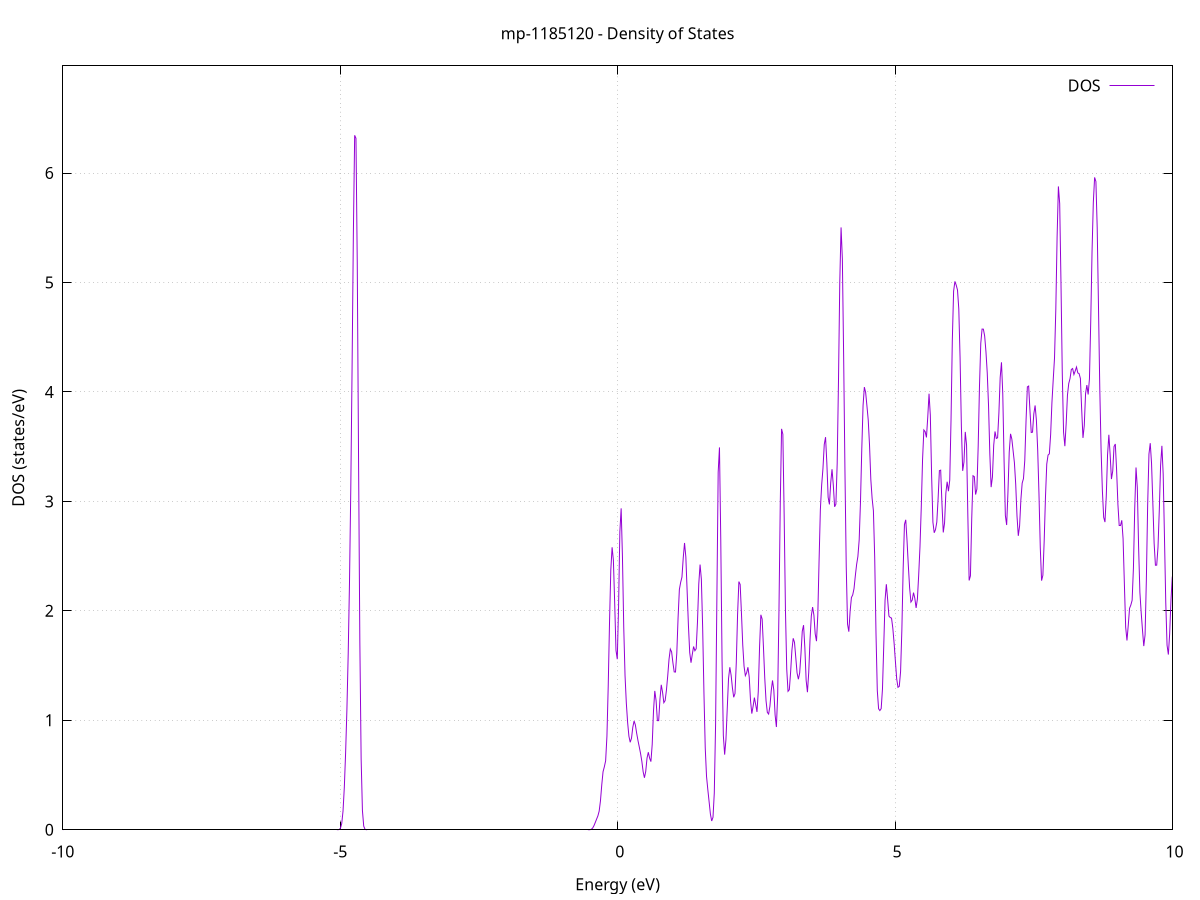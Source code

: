 set title 'mp-1185120 - Density of States'
set xlabel 'Energy (eV)'
set ylabel 'DOS (states/eV)'
set grid
set xrange [-10:10]
set yrange [0:6.979]
set xzeroaxis lt -1
set terminal png size 800,600
set output 'mp-1185120_dos_gnuplot.png'
plot '-' using 1:2 with lines title 'DOS'
-32.926900 0.000000
-32.903600 0.000000
-32.880300 0.000000
-32.857000 0.000000
-32.833700 0.000000
-32.810400 0.000000
-32.787100 0.000000
-32.763700 0.000000
-32.740400 0.000000
-32.717100 0.000000
-32.693800 0.000000
-32.670500 0.000000
-32.647200 0.000000
-32.623900 0.000000
-32.600500 0.000000
-32.577200 0.000000
-32.553900 0.000000
-32.530600 0.000000
-32.507300 0.000000
-32.484000 0.000000
-32.460700 0.000000
-32.437300 0.000000
-32.414000 0.000000
-32.390700 0.000000
-32.367400 0.000000
-32.344100 0.000000
-32.320800 0.000000
-32.297500 0.000000
-32.274100 0.000000
-32.250800 0.000000
-32.227500 0.000000
-32.204200 0.000000
-32.180900 0.000000
-32.157600 0.000000
-32.134300 0.000000
-32.110900 0.000000
-32.087600 0.000000
-32.064300 0.000000
-32.041000 0.000000
-32.017700 0.000000
-31.994400 0.000000
-31.971000 0.000000
-31.947700 0.000000
-31.924400 0.000000
-31.901100 0.000000
-31.877800 0.000000
-31.854500 0.000000
-31.831200 0.000000
-31.807800 0.000000
-31.784500 0.000000
-31.761200 0.000000
-31.737900 0.000000
-31.714600 0.000000
-31.691300 0.000000
-31.668000 0.000000
-31.644600 0.000000
-31.621300 0.000000
-31.598000 0.000000
-31.574700 0.000000
-31.551400 0.000000
-31.528100 0.000000
-31.504800 0.000000
-31.481400 0.000000
-31.458100 0.000000
-31.434800 0.000000
-31.411500 0.000000
-31.388200 0.000000
-31.364900 0.000000
-31.341600 0.000000
-31.318200 0.000000
-31.294900 0.000000
-31.271600 0.000000
-31.248300 0.000000
-31.225000 0.000000
-31.201700 0.000000
-31.178400 0.000000
-31.155000 0.000000
-31.131700 0.000000
-31.108400 0.000000
-31.085100 0.000000
-31.061800 0.000000
-31.038500 0.000000
-31.015100 0.000000
-30.991800 0.000000
-30.968500 0.000100
-30.945200 0.001100
-30.921900 0.014200
-30.898600 0.123000
-30.875300 0.697300
-30.851900 2.595300
-30.828600 6.346300
-30.805300 10.214800
-30.782000 10.949300
-30.758700 8.559400
-30.735400 7.696300
-30.712100 12.216200
-30.688700 19.487600
-30.665400 21.940400
-30.642100 16.423700
-30.618800 8.113500
-30.595500 2.641900
-30.572200 0.566500
-30.548900 0.079900
-30.525500 0.007400
-30.502200 0.000500
-30.478900 0.000000
-30.455600 0.000000
-30.432300 0.000000
-30.409000 0.000000
-30.385700 0.000000
-30.362300 0.000000
-30.339000 0.000000
-30.315700 0.000000
-30.292400 0.000000
-30.269100 0.000000
-30.245800 0.000000
-30.222500 0.000000
-30.199100 0.000000
-30.175800 0.000000
-30.152500 0.000000
-30.129200 0.000000
-30.105900 0.000000
-30.082600 0.000000
-30.059200 0.000000
-30.035900 0.000000
-30.012600 0.000000
-29.989300 0.000000
-29.966000 0.000000
-29.942700 0.000000
-29.919400 0.000000
-29.896000 0.000000
-29.872700 0.000000
-29.849400 0.000000
-29.826100 0.000000
-29.802800 0.000000
-29.779500 0.000000
-29.756200 0.000000
-29.732800 0.000000
-29.709500 0.000000
-29.686200 0.000000
-29.662900 0.000000
-29.639600 0.000000
-29.616300 0.000000
-29.593000 0.000000
-29.569600 0.000000
-29.546300 0.000000
-29.523000 0.000000
-29.499700 0.000000
-29.476400 0.000000
-29.453100 0.000000
-29.429800 0.000000
-29.406400 0.000000
-29.383100 0.000000
-29.359800 0.000000
-29.336500 0.000000
-29.313200 0.000000
-29.289900 0.000000
-29.266600 0.000000
-29.243200 0.000000
-29.219900 0.000000
-29.196600 0.000000
-29.173300 0.000000
-29.150000 0.000000
-29.126700 0.000000
-29.103300 0.000000
-29.080000 0.000000
-29.056700 0.000000
-29.033400 0.000000
-29.010100 0.000000
-28.986800 0.000000
-28.963500 0.000000
-28.940100 0.000000
-28.916800 0.000000
-28.893500 0.000000
-28.870200 0.000000
-28.846900 0.000000
-28.823600 0.000000
-28.800300 0.000000
-28.776900 0.000000
-28.753600 0.000000
-28.730300 0.000000
-28.707000 0.000000
-28.683700 0.000000
-28.660400 0.000000
-28.637100 0.000000
-28.613700 0.000000
-28.590400 0.000000
-28.567100 0.000000
-28.543800 0.000000
-28.520500 0.000000
-28.497200 0.000000
-28.473900 0.000000
-28.450500 0.000000
-28.427200 0.000000
-28.403900 0.000000
-28.380600 0.000000
-28.357300 0.000000
-28.334000 0.000000
-28.310700 0.000000
-28.287300 0.000000
-28.264000 0.000000
-28.240700 0.000000
-28.217400 0.000000
-28.194100 0.000000
-28.170800 0.000000
-28.147400 0.000000
-28.124100 0.000000
-28.100800 0.000000
-28.077500 0.000000
-28.054200 0.000000
-28.030900 0.000000
-28.007600 0.000000
-27.984200 0.000000
-27.960900 0.000000
-27.937600 0.000000
-27.914300 0.000000
-27.891000 0.000000
-27.867700 0.000000
-27.844400 0.000000
-27.821000 0.000000
-27.797700 0.000000
-27.774400 0.000000
-27.751100 0.000000
-27.727800 0.000000
-27.704500 0.000000
-27.681200 0.000000
-27.657800 0.000000
-27.634500 0.000000
-27.611200 0.000000
-27.587900 0.000000
-27.564600 0.000000
-27.541300 0.000000
-27.518000 0.000000
-27.494600 0.000000
-27.471300 0.000000
-27.448000 0.000000
-27.424700 0.000000
-27.401400 0.000000
-27.378100 0.000000
-27.354800 0.000000
-27.331400 0.000000
-27.308100 0.000000
-27.284800 0.000000
-27.261500 0.000000
-27.238200 0.000000
-27.214900 0.000000
-27.191500 0.000000
-27.168200 0.000000
-27.144900 0.000000
-27.121600 0.000000
-27.098300 0.000000
-27.075000 0.000000
-27.051700 0.000000
-27.028300 0.000000
-27.005000 0.000000
-26.981700 0.000000
-26.958400 0.000000
-26.935100 0.000000
-26.911800 0.000000
-26.888500 0.000000
-26.865100 0.000000
-26.841800 0.000000
-26.818500 0.000000
-26.795200 0.000000
-26.771900 0.000000
-26.748600 0.000000
-26.725300 0.000000
-26.701900 0.000000
-26.678600 0.000000
-26.655300 0.000000
-26.632000 0.000000
-26.608700 0.000000
-26.585400 0.000000
-26.562100 0.000000
-26.538700 0.000000
-26.515400 0.000000
-26.492100 0.000000
-26.468800 0.000000
-26.445500 0.000000
-26.422200 0.000000
-26.398900 0.000000
-26.375500 0.000000
-26.352200 0.000000
-26.328900 0.000000
-26.305600 0.000000
-26.282300 0.000000
-26.259000 0.000000
-26.235600 0.000000
-26.212300 0.000000
-26.189000 0.000000
-26.165700 0.000000
-26.142400 0.000000
-26.119100 0.000000
-26.095800 0.000000
-26.072400 0.000000
-26.049100 0.000000
-26.025800 0.000000
-26.002500 0.000000
-25.979200 0.000000
-25.955900 0.000000
-25.932600 0.000000
-25.909200 0.000000
-25.885900 0.000000
-25.862600 0.000000
-25.839300 0.000000
-25.816000 0.000000
-25.792700 0.000000
-25.769400 0.000000
-25.746000 0.000000
-25.722700 0.000000
-25.699400 0.000000
-25.676100 0.000000
-25.652800 0.000000
-25.629500 0.000000
-25.606200 0.000000
-25.582800 0.000000
-25.559500 0.000000
-25.536200 0.000000
-25.512900 0.000000
-25.489600 0.000000
-25.466300 0.000000
-25.443000 0.000000
-25.419600 0.000000
-25.396300 0.000000
-25.373000 0.000000
-25.349700 0.000000
-25.326400 0.000000
-25.303100 0.000000
-25.279700 0.000000
-25.256400 0.000000
-25.233100 0.000000
-25.209800 0.000000
-25.186500 0.000000
-25.163200 0.000000
-25.139900 0.000000
-25.116500 0.000000
-25.093200 0.000000
-25.069900 0.000000
-25.046600 0.000000
-25.023300 0.000000
-25.000000 0.000000
-24.976700 0.000000
-24.953300 0.000000
-24.930000 0.000000
-24.906700 0.000000
-24.883400 0.000000
-24.860100 0.000000
-24.836800 0.000000
-24.813500 0.000000
-24.790100 0.000000
-24.766800 0.000000
-24.743500 0.000000
-24.720200 0.000000
-24.696900 0.000000
-24.673600 0.000000
-24.650300 0.000000
-24.626900 0.000000
-24.603600 0.000000
-24.580300 0.000000
-24.557000 0.000000
-24.533700 0.000000
-24.510400 0.000000
-24.487100 0.000000
-24.463700 0.000000
-24.440400 0.000000
-24.417100 0.000000
-24.393800 0.000000
-24.370500 0.000000
-24.347200 0.000000
-24.323800 0.000000
-24.300500 0.000000
-24.277200 0.000000
-24.253900 0.000000
-24.230600 0.000000
-24.207300 0.000000
-24.184000 0.000000
-24.160600 0.000000
-24.137300 0.000000
-24.114000 0.000000
-24.090700 0.000000
-24.067400 0.000000
-24.044100 0.000000
-24.020800 0.000000
-23.997400 0.000000
-23.974100 0.000000
-23.950800 0.000000
-23.927500 0.000000
-23.904200 0.000000
-23.880900 0.000000
-23.857600 0.000000
-23.834200 0.000000
-23.810900 0.000000
-23.787600 0.000000
-23.764300 0.000000
-23.741000 0.000000
-23.717700 0.000000
-23.694400 0.000000
-23.671000 0.000000
-23.647700 0.000000
-23.624400 0.000000
-23.601100 0.000000
-23.577800 0.000000
-23.554500 0.000000
-23.531200 0.000000
-23.507800 0.000000
-23.484500 0.000000
-23.461200 0.000000
-23.437900 0.000000
-23.414600 0.000000
-23.391300 0.000000
-23.367900 0.000000
-23.344600 0.000000
-23.321300 0.000000
-23.298000 0.000000
-23.274700 0.000000
-23.251400 0.000000
-23.228100 0.000000
-23.204700 0.000000
-23.181400 0.000000
-23.158100 0.000000
-23.134800 0.000000
-23.111500 0.000000
-23.088200 0.000000
-23.064900 0.000000
-23.041500 0.000000
-23.018200 0.000000
-22.994900 0.000000
-22.971600 0.000000
-22.948300 0.000000
-22.925000 0.000000
-22.901700 0.000000
-22.878300 0.000000
-22.855000 0.000000
-22.831700 0.000000
-22.808400 0.000000
-22.785100 0.000000
-22.761800 0.000000
-22.738500 0.000000
-22.715100 0.000000
-22.691800 0.000000
-22.668500 0.000000
-22.645200 0.000000
-22.621900 0.000000
-22.598600 0.000000
-22.575300 0.000000
-22.551900 0.000000
-22.528600 0.000000
-22.505300 0.000000
-22.482000 0.000000
-22.458700 0.000000
-22.435400 0.000000
-22.412000 0.000000
-22.388700 0.000000
-22.365400 0.000000
-22.342100 0.000000
-22.318800 0.000000
-22.295500 0.000000
-22.272200 0.000000
-22.248800 0.000000
-22.225500 0.000000
-22.202200 0.000000
-22.178900 0.000000
-22.155600 0.000000
-22.132300 0.000000
-22.109000 0.000000
-22.085600 0.000000
-22.062300 0.000000
-22.039000 0.000000
-22.015700 0.000000
-21.992400 0.000000
-21.969100 0.000000
-21.945800 0.000000
-21.922400 0.000000
-21.899100 0.000000
-21.875800 0.000000
-21.852500 0.000000
-21.829200 0.000000
-21.805900 0.000000
-21.782600 0.000000
-21.759200 0.000000
-21.735900 0.000000
-21.712600 0.000000
-21.689300 0.000000
-21.666000 0.000000
-21.642700 0.000000
-21.619400 0.000000
-21.596000 0.000000
-21.572700 0.000000
-21.549400 0.000000
-21.526100 0.000000
-21.502800 0.000000
-21.479500 0.000000
-21.456100 0.000000
-21.432800 0.000000
-21.409500 0.000000
-21.386200 0.000000
-21.362900 0.000000
-21.339600 0.000000
-21.316300 0.000000
-21.292900 0.000000
-21.269600 0.000000
-21.246300 0.000000
-21.223000 0.000000
-21.199700 0.000000
-21.176400 0.000000
-21.153100 0.000000
-21.129700 0.000000
-21.106400 0.000000
-21.083100 0.000000
-21.059800 0.000000
-21.036500 0.000000
-21.013200 0.000000
-20.989900 0.000000
-20.966500 0.000000
-20.943200 0.000000
-20.919900 0.000000
-20.896600 0.000000
-20.873300 0.000000
-20.850000 0.000000
-20.826700 0.000000
-20.803300 0.000000
-20.780000 0.000000
-20.756700 0.000000
-20.733400 0.000000
-20.710100 0.000000
-20.686800 0.000000
-20.663500 0.000000
-20.640100 0.000000
-20.616800 0.000000
-20.593500 0.000000
-20.570200 0.000000
-20.546900 0.000000
-20.523600 0.000000
-20.500200 0.000000
-20.476900 0.000000
-20.453600 0.000000
-20.430300 0.000000
-20.407000 0.000000
-20.383700 0.000000
-20.360400 0.000000
-20.337000 0.000000
-20.313700 0.000000
-20.290400 0.000000
-20.267100 0.000000
-20.243800 0.000000
-20.220500 0.000000
-20.197200 0.000000
-20.173800 0.000000
-20.150500 0.000000
-20.127200 0.000000
-20.103900 0.000000
-20.080600 0.000000
-20.057300 0.000000
-20.034000 0.000000
-20.010600 0.000000
-19.987300 0.000000
-19.964000 0.000000
-19.940700 0.000000
-19.917400 0.000000
-19.894100 0.000000
-19.870800 0.000000
-19.847400 0.000000
-19.824100 0.000000
-19.800800 0.000000
-19.777500 0.000000
-19.754200 0.000000
-19.730900 0.000000
-19.707600 0.000000
-19.684200 0.000000
-19.660900 0.000000
-19.637600 0.000000
-19.614300 0.000000
-19.591000 0.000000
-19.567700 0.000000
-19.544300 0.000000
-19.521000 0.000000
-19.497700 0.000000
-19.474400 0.000000
-19.451100 0.000000
-19.427800 0.000000
-19.404500 0.000000
-19.381100 0.000000
-19.357800 0.000000
-19.334500 0.000000
-19.311200 0.000000
-19.287900 0.000000
-19.264600 0.000000
-19.241300 0.000000
-19.217900 0.000000
-19.194600 0.000000
-19.171300 0.000000
-19.148000 0.000000
-19.124700 0.000000
-19.101400 0.000000
-19.078100 0.000000
-19.054700 0.000000
-19.031400 0.000000
-19.008100 0.000000
-18.984800 0.000000
-18.961500 0.000000
-18.938200 0.000000
-18.914900 0.000000
-18.891500 0.000000
-18.868200 0.000000
-18.844900 0.000000
-18.821600 0.000000
-18.798300 0.000000
-18.775000 0.000000
-18.751700 0.000000
-18.728300 0.000000
-18.705000 0.000000
-18.681700 0.000000
-18.658400 0.000000
-18.635100 0.000000
-18.611800 0.000000
-18.588400 0.000000
-18.565100 0.000000
-18.541800 0.000000
-18.518500 0.000000
-18.495200 0.000000
-18.471900 0.000000
-18.448600 0.000000
-18.425200 0.000000
-18.401900 0.000000
-18.378600 0.000000
-18.355300 0.000000
-18.332000 0.000000
-18.308700 0.000000
-18.285400 0.000000
-18.262000 0.000000
-18.238700 0.000000
-18.215400 0.000000
-18.192100 0.000000
-18.168800 0.000000
-18.145500 0.000000
-18.122200 0.000000
-18.098800 0.000000
-18.075500 0.000000
-18.052200 0.000000
-18.028900 0.000000
-18.005600 0.000000
-17.982300 0.000000
-17.959000 0.000000
-17.935600 0.000000
-17.912300 0.000000
-17.889000 0.000000
-17.865700 0.000000
-17.842400 0.000000
-17.819100 0.000000
-17.795800 0.000000
-17.772400 0.000000
-17.749100 0.000000
-17.725800 0.000000
-17.702500 0.000000
-17.679200 0.000000
-17.655900 0.000000
-17.632500 0.000000
-17.609200 0.000000
-17.585900 0.000000
-17.562600 0.000000
-17.539300 0.000000
-17.516000 0.000000
-17.492700 0.000000
-17.469300 0.000000
-17.446000 0.000000
-17.422700 0.000000
-17.399400 0.000000
-17.376100 0.000000
-17.352800 0.000000
-17.329500 0.000000
-17.306100 0.000000
-17.282800 0.000000
-17.259500 0.000000
-17.236200 0.000000
-17.212900 0.000000
-17.189600 0.000000
-17.166300 0.000000
-17.142900 0.000000
-17.119600 0.000000
-17.096300 0.000000
-17.073000 0.000000
-17.049700 0.000000
-17.026400 0.000000
-17.003100 0.000000
-16.979700 0.000000
-16.956400 0.000000
-16.933100 0.000000
-16.909800 0.000000
-16.886500 0.000000
-16.863200 0.000000
-16.839900 0.000000
-16.816500 0.000000
-16.793200 0.000000
-16.769900 0.000000
-16.746600 0.000000
-16.723300 0.000000
-16.700000 0.000000
-16.676600 0.000000
-16.653300 0.000000
-16.630000 0.000000
-16.606700 0.000000
-16.583400 0.000000
-16.560100 0.000000
-16.536800 0.000000
-16.513400 0.000000
-16.490100 0.000000
-16.466800 0.000000
-16.443500 0.000000
-16.420200 0.000000
-16.396900 0.000000
-16.373600 0.000000
-16.350200 0.000000
-16.326900 0.000000
-16.303600 0.000000
-16.280300 0.000000
-16.257000 0.000000
-16.233700 0.000000
-16.210400 0.000000
-16.187000 0.000000
-16.163700 0.000000
-16.140400 0.000000
-16.117100 0.000000
-16.093800 0.000000
-16.070500 0.000000
-16.047200 0.000000
-16.023800 0.000000
-16.000500 0.000000
-15.977200 0.000000
-15.953900 0.000000
-15.930600 0.000000
-15.907300 0.000000
-15.884000 0.000000
-15.860600 0.000000
-15.837300 0.000000
-15.814000 0.000000
-15.790700 0.000000
-15.767400 0.000000
-15.744100 0.000000
-15.720700 0.000000
-15.697400 0.000000
-15.674100 0.000000
-15.650800 0.000000
-15.627500 0.000000
-15.604200 0.000000
-15.580900 0.000000
-15.557500 0.000000
-15.534200 0.000000
-15.510900 0.000000
-15.487600 0.000000
-15.464300 0.000000
-15.441000 0.000000
-15.417700 0.000000
-15.394300 0.000000
-15.371000 0.000000
-15.347700 0.000000
-15.324400 0.000000
-15.301100 0.000000
-15.277800 0.000000
-15.254500 0.000000
-15.231100 0.000000
-15.207800 0.000000
-15.184500 0.000000
-15.161200 0.000000
-15.137900 0.000000
-15.114600 0.000000
-15.091300 0.000000
-15.067900 0.000000
-15.044600 0.000000
-15.021300 0.000000
-14.998000 0.000000
-14.974700 0.000000
-14.951400 0.000000
-14.928100 0.000000
-14.904700 0.000000
-14.881400 0.000000
-14.858100 0.000000
-14.834800 0.000000
-14.811500 0.000000
-14.788200 0.000000
-14.764800 0.000000
-14.741500 0.000000
-14.718200 0.000000
-14.694900 0.000000
-14.671600 0.000000
-14.648300 0.000000
-14.625000 0.000000
-14.601600 0.000000
-14.578300 0.000100
-14.555000 0.001700
-14.531700 0.020100
-14.508400 0.158100
-14.485100 0.825300
-14.461800 2.869200
-14.438400 6.689400
-14.415100 10.729800
-14.391800 12.986800
-14.368500 14.951000
-14.345200 19.605100
-14.321900 25.169300
-14.298600 27.642000
-14.275200 28.087400
-14.251900 30.329300
-14.228600 35.592800
-14.205300 42.585100
-14.182000 46.372200
-14.158700 40.324100
-14.135400 25.580400
-14.112000 11.304300
-14.088700 3.405200
-14.065400 0.691600
-14.042100 0.094100
-14.018800 0.008500
-13.995500 0.000500
-13.972200 0.000000
-13.948800 0.000000
-13.925500 0.000000
-13.902200 0.000000
-13.878900 0.000000
-13.855600 0.000000
-13.832300 0.000000
-13.808900 0.000000
-13.785600 0.000000
-13.762300 0.000000
-13.739000 0.000000
-13.715700 0.000000
-13.692400 0.000000
-13.669100 0.000000
-13.645700 0.000000
-13.622400 0.000000
-13.599100 0.000000
-13.575800 0.000000
-13.552500 0.000000
-13.529200 0.000000
-13.505900 0.000000
-13.482500 0.000000
-13.459200 0.000000
-13.435900 0.000000
-13.412600 0.000000
-13.389300 0.000000
-13.366000 0.000000
-13.342700 0.000000
-13.319300 0.000000
-13.296000 0.000000
-13.272700 0.000000
-13.249400 0.000000
-13.226100 0.000000
-13.202800 0.000000
-13.179500 0.000000
-13.156100 0.000000
-13.132800 0.000000
-13.109500 0.000000
-13.086200 0.000000
-13.062900 0.000000
-13.039600 0.000000
-13.016300 0.000000
-12.992900 0.000000
-12.969600 0.000000
-12.946300 0.000000
-12.923000 0.000000
-12.899700 0.000000
-12.876400 0.000000
-12.853000 0.000000
-12.829700 0.000000
-12.806400 0.000000
-12.783100 0.000000
-12.759800 0.000000
-12.736500 0.000000
-12.713200 0.000000
-12.689800 0.000000
-12.666500 0.000000
-12.643200 0.000000
-12.619900 0.000000
-12.596600 0.000000
-12.573300 0.000000
-12.550000 0.000000
-12.526600 0.000000
-12.503300 0.000000
-12.480000 0.000000
-12.456700 0.000000
-12.433400 0.000000
-12.410100 0.000000
-12.386800 0.000000
-12.363400 0.000000
-12.340100 0.000000
-12.316800 0.000000
-12.293500 0.000000
-12.270200 0.000000
-12.246900 0.000000
-12.223600 0.000000
-12.200200 0.000000
-12.176900 0.000000
-12.153600 0.000000
-12.130300 0.000000
-12.107000 0.000000
-12.083700 0.000000
-12.060400 0.000000
-12.037000 0.000000
-12.013700 0.000000
-11.990400 0.000000
-11.967100 0.000000
-11.943800 0.000000
-11.920500 0.000000
-11.897100 0.000000
-11.873800 0.000000
-11.850500 0.000000
-11.827200 0.000000
-11.803900 0.000000
-11.780600 0.000000
-11.757300 0.000000
-11.733900 0.000000
-11.710600 0.000000
-11.687300 0.000000
-11.664000 0.000000
-11.640700 0.000000
-11.617400 0.000000
-11.594100 0.000000
-11.570700 0.000000
-11.547400 0.000000
-11.524100 0.000000
-11.500800 0.000000
-11.477500 0.000000
-11.454200 0.000000
-11.430900 0.000000
-11.407500 0.000000
-11.384200 0.000000
-11.360900 0.000000
-11.337600 0.000000
-11.314300 0.000000
-11.291000 0.000000
-11.267700 0.000000
-11.244300 0.000000
-11.221000 0.000000
-11.197700 0.000000
-11.174400 0.000000
-11.151100 0.000000
-11.127800 0.000000
-11.104500 0.000000
-11.081100 0.000000
-11.057800 0.000000
-11.034500 0.000000
-11.011200 0.000000
-10.987900 0.000000
-10.964600 0.000000
-10.941200 0.000000
-10.917900 0.000000
-10.894600 0.000000
-10.871300 0.000000
-10.848000 0.000000
-10.824700 0.000000
-10.801400 0.000000
-10.778000 0.000000
-10.754700 0.000000
-10.731400 0.000000
-10.708100 0.000000
-10.684800 0.000000
-10.661500 0.000000
-10.638200 0.000000
-10.614800 0.000000
-10.591500 0.000200
-10.568200 0.004000
-10.544900 0.048000
-10.521600 0.385000
-10.498300 2.073900
-10.475000 7.613300
-10.451600 19.433700
-10.428300 35.341000
-10.405000 46.811100
-10.381700 45.640000
-10.358400 32.563500
-10.335100 16.705900
-10.311800 6.037600
-10.288400 1.510200
-10.265100 0.257900
-10.241800 0.029800
-10.218500 0.002300
-10.195200 0.000100
-10.171900 0.000000
-10.148600 0.000000
-10.125200 0.000000
-10.101900 0.000000
-10.078600 0.000000
-10.055300 0.000000
-10.032000 0.000000
-10.008700 0.000000
-9.985300 0.000000
-9.962000 0.000000
-9.938700 0.000000
-9.915400 0.000000
-9.892100 0.000000
-9.868800 0.000000
-9.845500 0.000000
-9.822100 0.000000
-9.798800 0.000000
-9.775500 0.000000
-9.752200 0.000000
-9.728900 0.000000
-9.705600 0.000000
-9.682300 0.000000
-9.658900 0.000000
-9.635600 0.000000
-9.612300 0.000000
-9.589000 0.000000
-9.565700 0.000000
-9.542400 0.000000
-9.519100 0.000000
-9.495700 0.000000
-9.472400 0.000000
-9.449100 0.000000
-9.425800 0.000000
-9.402500 0.000000
-9.379200 0.000000
-9.355900 0.000000
-9.332500 0.000000
-9.309200 0.000000
-9.285900 0.000000
-9.262600 0.000000
-9.239300 0.000000
-9.216000 0.000000
-9.192700 0.000000
-9.169300 0.000000
-9.146000 0.000000
-9.122700 0.000000
-9.099400 0.000000
-9.076100 0.000000
-9.052800 0.000000
-9.029400 0.000000
-9.006100 0.000000
-8.982800 0.000000
-8.959500 0.000000
-8.936200 0.000000
-8.912900 0.000000
-8.889600 0.000000
-8.866200 0.000000
-8.842900 0.000000
-8.819600 0.000000
-8.796300 0.000000
-8.773000 0.000000
-8.749700 0.000000
-8.726400 0.000000
-8.703000 0.000000
-8.679700 0.000000
-8.656400 0.000000
-8.633100 0.000000
-8.609800 0.000000
-8.586500 0.000000
-8.563200 0.000000
-8.539800 0.000000
-8.516500 0.000000
-8.493200 0.000000
-8.469900 0.000000
-8.446600 0.000000
-8.423300 0.000000
-8.400000 0.000000
-8.376600 0.000000
-8.353300 0.000000
-8.330000 0.000000
-8.306700 0.000000
-8.283400 0.000000
-8.260100 0.000000
-8.236800 0.000000
-8.213400 0.000000
-8.190100 0.000000
-8.166800 0.000000
-8.143500 0.000000
-8.120200 0.000000
-8.096900 0.000000
-8.073500 0.000000
-8.050200 0.000000
-8.026900 0.000000
-8.003600 0.000000
-7.980300 0.000000
-7.957000 0.000000
-7.933700 0.000000
-7.910300 0.000000
-7.887000 0.000000
-7.863700 0.000000
-7.840400 0.000000
-7.817100 0.000000
-7.793800 0.000000
-7.770500 0.000000
-7.747100 0.000000
-7.723800 0.000000
-7.700500 0.000000
-7.677200 0.000000
-7.653900 0.000000
-7.630600 0.000000
-7.607300 0.000000
-7.583900 0.000000
-7.560600 0.000000
-7.537300 0.000000
-7.514000 0.000000
-7.490700 0.000000
-7.467400 0.000000
-7.444100 0.000000
-7.420700 0.000000
-7.397400 0.000000
-7.374100 0.000000
-7.350800 0.000000
-7.327500 0.000000
-7.304200 0.000000
-7.280900 0.000000
-7.257500 0.000000
-7.234200 0.000000
-7.210900 0.000000
-7.187600 0.000000
-7.164300 0.000000
-7.141000 0.000000
-7.117600 0.000000
-7.094300 0.000000
-7.071000 0.000000
-7.047700 0.000000
-7.024400 0.000000
-7.001100 0.000000
-6.977800 0.000000
-6.954400 0.000000
-6.931100 0.000000
-6.907800 0.000000
-6.884500 0.000000
-6.861200 0.000000
-6.837900 0.000000
-6.814600 0.000000
-6.791200 0.000000
-6.767900 0.000000
-6.744600 0.000000
-6.721300 0.000000
-6.698000 0.000000
-6.674700 0.000000
-6.651400 0.000000
-6.628000 0.000000
-6.604700 0.000000
-6.581400 0.000000
-6.558100 0.000000
-6.534800 0.000000
-6.511500 0.000000
-6.488200 0.000000
-6.464800 0.000000
-6.441500 0.000000
-6.418200 0.000000
-6.394900 0.000000
-6.371600 0.000000
-6.348300 0.000000
-6.325000 0.000000
-6.301600 0.000000
-6.278300 0.000000
-6.255000 0.000000
-6.231700 0.000000
-6.208400 0.000000
-6.185100 0.000000
-6.161700 0.000000
-6.138400 0.000000
-6.115100 0.000000
-6.091800 0.000000
-6.068500 0.000000
-6.045200 0.000000
-6.021900 0.000000
-5.998500 0.000000
-5.975200 0.000000
-5.951900 0.000000
-5.928600 0.000000
-5.905300 0.000000
-5.882000 0.000000
-5.858700 0.000000
-5.835300 0.000000
-5.812000 0.000000
-5.788700 0.000000
-5.765400 0.000000
-5.742100 0.000000
-5.718800 0.000000
-5.695500 0.000000
-5.672100 0.000000
-5.648800 0.000000
-5.625500 0.000000
-5.602200 0.000000
-5.578900 0.000000
-5.555600 0.000000
-5.532300 0.000000
-5.508900 0.000000
-5.485600 0.000000
-5.462300 0.000000
-5.439000 0.000000
-5.415700 0.000000
-5.392400 0.000000
-5.369100 0.000000
-5.345700 0.000000
-5.322400 0.000000
-5.299100 0.000000
-5.275800 0.000000
-5.252500 0.000000
-5.229200 0.000000
-5.205800 0.000000
-5.182500 0.000000
-5.159200 0.000000
-5.135900 0.000000
-5.112600 0.000000
-5.089300 0.000000
-5.066000 0.000000
-5.042600 0.000300
-5.019300 0.002500
-4.996000 0.014000
-4.972700 0.057000
-4.949400 0.170700
-4.926100 0.387200
-4.902800 0.702000
-4.879400 1.100600
-4.856100 1.606400
-4.832800 2.261200
-4.809500 3.116100
-4.786200 4.219600
-4.762900 5.449000
-4.739600 6.344700
-4.716200 6.317200
-4.692900 5.178200
-4.669600 3.390200
-4.646300 1.715100
-4.623000 0.646200
-4.599700 0.175200
-4.576400 0.033300
-4.553000 0.004300
-4.529700 0.000400
-4.506400 0.000000
-4.483100 0.000000
-4.459800 0.000000
-4.436500 0.000000
-4.413200 0.000000
-4.389800 0.000000
-4.366500 0.000000
-4.343200 0.000000
-4.319900 0.000000
-4.296600 0.000000
-4.273300 0.000000
-4.249900 0.000000
-4.226600 0.000000
-4.203300 0.000000
-4.180000 0.000000
-4.156700 0.000000
-4.133400 0.000000
-4.110100 0.000000
-4.086700 0.000000
-4.063400 0.000000
-4.040100 0.000000
-4.016800 0.000000
-3.993500 0.000000
-3.970200 0.000000
-3.946900 0.000000
-3.923500 0.000000
-3.900200 0.000000
-3.876900 0.000000
-3.853600 0.000000
-3.830300 0.000000
-3.807000 0.000000
-3.783700 0.000000
-3.760300 0.000000
-3.737000 0.000000
-3.713700 0.000000
-3.690400 0.000000
-3.667100 0.000000
-3.643800 0.000000
-3.620500 0.000000
-3.597100 0.000000
-3.573800 0.000000
-3.550500 0.000000
-3.527200 0.000000
-3.503900 0.000000
-3.480600 0.000000
-3.457300 0.000000
-3.433900 0.000000
-3.410600 0.000000
-3.387300 0.000000
-3.364000 0.000000
-3.340700 0.000000
-3.317400 0.000000
-3.294000 0.000000
-3.270700 0.000000
-3.247400 0.000000
-3.224100 0.000000
-3.200800 0.000000
-3.177500 0.000000
-3.154200 0.000000
-3.130800 0.000000
-3.107500 0.000000
-3.084200 0.000000
-3.060900 0.000000
-3.037600 0.000000
-3.014300 0.000000
-2.991000 0.000000
-2.967600 0.000000
-2.944300 0.000000
-2.921000 0.000000
-2.897700 0.000000
-2.874400 0.000000
-2.851100 0.000000
-2.827800 0.000000
-2.804400 0.000000
-2.781100 0.000000
-2.757800 0.000000
-2.734500 0.000000
-2.711200 0.000000
-2.687900 0.000000
-2.664600 0.000000
-2.641200 0.000000
-2.617900 0.000000
-2.594600 0.000000
-2.571300 0.000000
-2.548000 0.000000
-2.524700 0.000000
-2.501400 0.000000
-2.478000 0.000000
-2.454700 0.000000
-2.431400 0.000000
-2.408100 0.000000
-2.384800 0.000000
-2.361500 0.000000
-2.338100 0.000000
-2.314800 0.000000
-2.291500 0.000000
-2.268200 0.000000
-2.244900 0.000000
-2.221600 0.000000
-2.198300 0.000000
-2.174900 0.000000
-2.151600 0.000000
-2.128300 0.000000
-2.105000 0.000000
-2.081700 0.000000
-2.058400 0.000000
-2.035100 0.000000
-2.011700 0.000000
-1.988400 0.000000
-1.965100 0.000000
-1.941800 0.000000
-1.918500 0.000000
-1.895200 0.000000
-1.871900 0.000000
-1.848500 0.000000
-1.825200 0.000000
-1.801900 0.000000
-1.778600 0.000000
-1.755300 0.000000
-1.732000 0.000000
-1.708700 0.000000
-1.685300 0.000000
-1.662000 0.000000
-1.638700 0.000000
-1.615400 0.000000
-1.592100 0.000000
-1.568800 0.000000
-1.545500 0.000000
-1.522100 0.000000
-1.498800 0.000000
-1.475500 0.000000
-1.452200 0.000000
-1.428900 0.000000
-1.405600 0.000000
-1.382200 0.000000
-1.358900 0.000000
-1.335600 0.000000
-1.312300 0.000000
-1.289000 0.000000
-1.265700 0.000000
-1.242400 0.000000
-1.219000 0.000000
-1.195700 0.000000
-1.172400 0.000000
-1.149100 0.000000
-1.125800 0.000000
-1.102500 0.000000
-1.079200 0.000000
-1.055800 0.000000
-1.032500 0.000000
-1.009200 0.000000
-0.985900 0.000000
-0.962600 0.000000
-0.939300 0.000000
-0.916000 0.000000
-0.892600 0.000000
-0.869300 0.000000
-0.846000 0.000000
-0.822700 0.000000
-0.799400 0.000000
-0.776100 0.000000
-0.752800 0.000000
-0.729400 0.000000
-0.706100 0.000000
-0.682800 0.000000
-0.659500 0.000000
-0.636200 0.000000
-0.612900 0.000000
-0.589600 0.000000
-0.566200 0.000000
-0.542900 0.000000
-0.519600 0.000100
-0.496300 0.001000
-0.473000 0.004900
-0.449700 0.016200
-0.426300 0.038000
-0.403000 0.067000
-0.379700 0.097000
-0.356400 0.126200
-0.333100 0.170000
-0.309800 0.263800
-0.286500 0.408800
-0.263100 0.530200
-0.239800 0.575200
-0.216500 0.629600
-0.193200 0.853300
-0.169900 1.310700
-0.146600 1.891300
-0.123300 2.373300
-0.099900 2.580900
-0.076600 2.462300
-0.053300 2.072000
-0.030000 1.639800
-0.006700 1.558500
0.016600 2.038700
0.039900 2.722600
0.063300 2.936300
0.086600 2.492200
0.109900 1.849500
0.133200 1.408700
0.156500 1.157600
0.179800 0.980100
0.203100 0.854800
0.226500 0.799500
0.249800 0.836700
0.273100 0.936300
0.296400 0.993800
0.319700 0.957400
0.343000 0.881100
0.366300 0.815600
0.389700 0.757000
0.413000 0.697100
0.436300 0.624600
0.459600 0.530400
0.482900 0.475400
0.506200 0.533100
0.529600 0.654700
0.552900 0.708500
0.576200 0.654700
0.599500 0.622600
0.622800 0.778600
0.646100 1.083100
0.669400 1.268700
0.692800 1.180300
0.716100 0.997100
0.739400 0.997200
0.762700 1.193600
0.786000 1.324400
0.809300 1.256900
0.832600 1.161200
0.856000 1.180300
0.879300 1.275500
0.902600 1.406300
0.925900 1.556900
0.949200 1.650900
0.972500 1.625400
0.995800 1.527100
1.019200 1.442400
1.042500 1.441100
1.065800 1.610900
1.089100 1.935900
1.112400 2.194900
1.135700 2.260500
1.159000 2.308000
1.182400 2.485300
1.205700 2.620000
1.229000 2.492400
1.252300 2.182800
1.275600 1.867600
1.298900 1.619000
1.322200 1.526400
1.345600 1.603400
1.368900 1.674300
1.392200 1.635600
1.415500 1.653700
1.438800 1.898700
1.462100 2.245300
1.485500 2.422900
1.508800 2.289100
1.532100 1.849500
1.555400 1.249200
1.578700 0.748900
1.602000 0.487000
1.625300 0.366300
1.648700 0.255100
1.672000 0.142300
1.695300 0.080400
1.718600 0.114400
1.741900 0.335900
1.765200 0.965100
1.788500 2.116900
1.811900 3.267100
1.835200 3.493400
1.858500 2.649600
1.881800 1.541300
1.905100 0.860700
1.928400 0.686600
1.951700 0.821900
1.975100 1.104200
1.998400 1.380800
2.021700 1.484900
2.045000 1.413100
2.068300 1.297100
2.091600 1.210600
2.114900 1.244400
2.138300 1.526200
2.161600 1.967300
2.184900 2.267400
2.208200 2.241000
2.231500 1.976000
2.254800 1.687700
2.278100 1.494300
2.301500 1.408100
2.324800 1.434000
2.348100 1.484800
2.371400 1.395700
2.394700 1.181600
2.418000 1.061200
2.441400 1.128400
2.464700 1.207300
2.488000 1.143300
2.511300 1.076700
2.534600 1.263700
2.557900 1.673200
2.581200 1.964200
2.604600 1.924500
2.627900 1.669200
2.651200 1.387700
2.674500 1.178600
2.697800 1.072400
2.721100 1.057300
2.744400 1.128200
2.767800 1.269000
2.791100 1.364300
2.814400 1.277300
2.837700 1.050100
2.861000 0.939000
2.884300 1.232500
2.907600 2.005200
2.931000 2.984100
2.954300 3.662700
2.977600 3.613300
3.000900 2.878800
3.024200 2.009500
3.047500 1.467200
3.070800 1.265000
3.094200 1.279400
3.117500 1.441900
3.140800 1.641300
3.164100 1.749300
3.187400 1.712200
3.210700 1.572500
3.234000 1.432100
3.257400 1.375300
3.280700 1.433100
3.304000 1.605000
3.327300 1.814000
3.350600 1.869500
3.373900 1.664200
3.397300 1.364900
3.420600 1.257000
3.443900 1.437900
3.467200 1.735800
3.490500 1.954300
3.513800 2.034400
3.537100 1.961000
3.560500 1.789900
3.583800 1.723200
3.607100 1.957700
3.630400 2.459600
3.653700 2.927200
3.677000 3.149700
3.700300 3.300200
3.723700 3.520400
3.747000 3.587100
3.770300 3.351100
3.793600 3.038500
3.816900 2.972600
3.840200 3.170600
3.863500 3.293900
3.886900 3.148700
3.910200 2.951000
3.933500 2.974900
3.956800 3.346100
3.980100 4.097200
4.003400 5.000000
4.026700 5.503300
4.050100 5.214800
4.073400 4.316200
4.096700 3.277400
4.120000 2.403500
4.143300 1.879100
4.166600 1.809800
4.189900 1.996800
4.213300 2.121800
4.236600 2.145800
4.259900 2.202300
4.283200 2.317600
4.306500 2.422000
4.329800 2.497000
4.353200 2.648500
4.376500 2.994300
4.399800 3.473900
4.423100 3.875700
4.446400 4.044300
4.469700 3.995200
4.493000 3.871300
4.516400 3.743200
4.539700 3.512500
4.563000 3.200000
4.586300 3.027800
4.609600 2.915000
4.632900 2.488800
4.656200 1.792700
4.679600 1.272700
4.702900 1.105600
4.726200 1.089100
4.749500 1.106700
4.772800 1.285200
4.796100 1.682700
4.819400 2.097000
4.842800 2.243400
4.866100 2.103400
4.889400 1.952500
4.912700 1.939000
4.936000 1.933900
4.959300 1.842500
4.982600 1.705100
5.006000 1.539000
5.029300 1.379000
5.052600 1.301300
5.075900 1.310300
5.099200 1.445100
5.122500 1.827600
5.145800 2.385500
5.169200 2.789800
5.192500 2.831800
5.215800 2.639200
5.239100 2.413100
5.262400 2.209900
5.285700 2.080400
5.309100 2.098300
5.332400 2.166700
5.355700 2.115400
5.379000 2.026600
5.402300 2.107700
5.425600 2.327000
5.448900 2.585100
5.472300 2.947900
5.495600 3.385100
5.518900 3.652700
5.542200 3.637400
5.565500 3.584600
5.588800 3.767800
5.612100 3.984200
5.635500 3.787300
5.658800 3.231800
5.682100 2.810100
5.705400 2.713600
5.728700 2.742100
5.752000 2.810500
5.775300 3.020900
5.798700 3.281000
5.822000 3.285400
5.845300 2.977000
5.868600 2.716400
5.891900 2.802800
5.915200 3.075200
5.938500 3.179900
5.961900 3.093300
5.985200 3.194100
6.008500 3.743000
6.031800 4.472400
6.055100 4.921100
6.078400 5.010000
6.101700 4.976400
6.125100 4.931200
6.148400 4.758800
6.171700 4.311300
6.195000 3.684800
6.218300 3.279100
6.241600 3.359400
6.265000 3.634800
6.288300 3.515500
6.311600 2.868700
6.334900 2.277900
6.358200 2.319700
6.381500 2.839900
6.404800 3.234600
6.428200 3.226400
6.451500 3.062800
6.474800 3.113500
6.498100 3.506500
6.521400 4.053000
6.544700 4.444100
6.568000 4.574400
6.591400 4.573800
6.614700 4.511400
6.638000 4.367400
6.661300 4.173800
6.684600 3.874100
6.707900 3.434000
6.731200 3.130500
6.754600 3.222700
6.777900 3.513600
6.801200 3.638900
6.824500 3.575600
6.847800 3.581200
6.871100 3.805800
6.894400 4.132400
6.917800 4.270600
6.941100 3.981500
6.964400 3.375900
6.987700 2.871300
7.011000 2.784400
7.034300 3.081800
7.057600 3.451800
7.081000 3.617400
7.104300 3.569900
7.127600 3.461200
7.150900 3.353300
7.174200 3.157700
7.197500 2.866800
7.220900 2.685500
7.244200 2.775800
7.267500 3.016500
7.290800 3.167000
7.314100 3.208000
7.337400 3.371600
7.360700 3.739000
7.384100 4.046100
7.407400 4.053800
7.430700 3.833800
7.454000 3.629600
7.477300 3.632500
7.500600 3.800600
7.523900 3.876600
7.547300 3.740400
7.570600 3.468500
7.593900 3.061900
7.617200 2.576500
7.640500 2.276200
7.663800 2.324700
7.687100 2.633300
7.710500 3.036900
7.733800 3.341000
7.757100 3.423100
7.780400 3.434500
7.803700 3.610400
7.827000 3.902700
7.850300 4.111100
7.873700 4.310600
7.897000 4.754600
7.920300 5.415100
7.943600 5.877500
7.966900 5.720400
7.990200 4.997600
8.013500 4.171300
8.036900 3.630900
8.060200 3.504700
8.083500 3.709200
8.106800 3.970300
8.130100 4.077200
8.153400 4.122900
8.176800 4.205800
8.200100 4.213800
8.223400 4.159000
8.246700 4.191800
8.270000 4.227500
8.293300 4.173800
8.316600 4.167700
8.340000 4.123200
8.363300 3.839200
8.386600 3.580100
8.409900 3.692800
8.433200 3.984100
8.456500 4.063000
8.479800 3.977000
8.503200 4.119900
8.526500 4.643800
8.549800 5.278200
8.573100 5.731900
8.596400 5.960100
8.619700 5.922300
8.643000 5.500500
8.666400 4.771600
8.689700 4.023800
8.713000 3.470100
8.736300 3.097800
8.759600 2.855100
8.782900 2.811100
8.806200 3.043100
8.829600 3.425900
8.852900 3.608600
8.876200 3.427600
8.899500 3.204100
8.922800 3.277600
8.946100 3.501100
8.969400 3.524400
8.992800 3.285600
9.016100 2.973300
9.039400 2.779800
9.062700 2.779600
9.086000 2.827400
9.109300 2.659600
9.132700 2.245900
9.156000 1.851300
9.179300 1.729600
9.202600 1.867300
9.225900 2.023200
9.249200 2.053200
9.272500 2.096700
9.295900 2.392600
9.319200 2.933800
9.342500 3.309700
9.365800 3.127100
9.389100 2.582300
9.412400 2.168600
9.435700 1.984000
9.459100 1.825200
9.482400 1.678300
9.505700 1.780200
9.529000 2.284300
9.552300 2.966400
9.575600 3.431900
9.598900 3.532100
9.622300 3.347700
9.645600 2.988200
9.668900 2.617600
9.692200 2.416900
9.715500 2.417700
9.738800 2.582000
9.762100 2.921600
9.785500 3.329600
9.808800 3.507900
9.832100 3.249900
9.855400 2.671400
9.878700 2.073400
9.902000 1.686100
9.925300 1.600700
9.948700 1.787900
9.972000 2.092900
9.995300 2.305300
10.018600 2.372700
10.041900 2.481700
10.065200 2.789800
10.088600 3.251700
10.111900 3.738900
10.135200 4.116000
10.158500 4.256800
10.181800 4.102700
10.205100 3.709300
10.228400 3.242100
10.251800 2.867900
10.275100 2.630700
10.298400 2.499900
10.321700 2.504600
10.345000 2.715200
10.368300 3.121500
10.391600 3.580200
10.415000 3.909600
10.438300 4.013900
10.461600 3.831200
10.484900 3.394000
10.508200 3.002900
10.531500 2.926100
10.554800 3.083600
10.578200 3.342800
10.601500 3.682500
10.624800 3.912500
10.648100 3.740400
10.671400 3.201300
10.694700 2.681400
10.718000 2.486700
10.741400 2.533300
10.764700 2.515800
10.788000 2.300900
10.811300 1.994200
10.834600 1.755900
10.857900 1.735800
10.881200 2.006500
10.904600 2.430500
10.927900 2.731000
10.951200 2.764700
10.974500 2.647100
10.997800 2.553800
11.021100 2.462900
11.044500 2.271600
11.067800 2.048200
11.091100 1.906600
11.114400 1.844400
11.137700 1.863100
11.161000 1.941600
11.184300 1.924500
11.207700 1.726200
11.231000 1.470400
11.254300 1.327800
11.277600 1.386800
11.300900 1.573400
11.324200 1.632100
11.347500 1.386300
11.370900 0.962400
11.394200 0.598900
11.417500 0.388700
11.440800 0.294900
11.464100 0.268800
11.487400 0.265200
11.510700 0.244400
11.534100 0.235300
11.557400 0.293600
11.580700 0.373700
11.604000 0.360400
11.627300 0.238000
11.650600 0.104900
11.673900 0.030600
11.697300 0.005900
11.720600 0.000700
11.743900 0.000100
11.767200 0.000000
11.790500 0.000000
11.813800 0.000000
11.837100 0.000000
11.860500 0.000000
11.883800 0.000000
11.907100 0.000000
11.930400 0.000000
11.953700 0.000000
11.977000 0.000000
12.000400 0.000000
12.023700 0.000000
12.047000 0.000000
12.070300 0.000000
12.093600 0.000000
12.116900 0.000000
12.140200 0.000000
12.163600 0.000000
12.186900 0.000000
12.210200 0.000000
12.233500 0.000000
12.256800 0.000000
12.280100 0.000000
12.303400 0.000000
12.326800 0.000000
12.350100 0.000000
12.373400 0.000000
12.396700 0.000000
12.420000 0.000000
12.443300 0.000000
12.466600 0.000000
12.490000 0.000000
12.513300 0.000000
12.536600 0.000000
12.559900 0.000000
12.583200 0.000000
12.606500 0.000000
12.629800 0.000000
12.653200 0.000000
12.676500 0.000000
12.699800 0.000000
12.723100 0.000000
12.746400 0.000000
12.769700 0.000000
12.793000 0.000000
12.816400 0.000000
12.839700 0.000000
12.863000 0.000000
12.886300 0.000000
12.909600 0.000000
12.932900 0.000000
12.956300 0.000000
12.979600 0.000000
13.002900 0.000000
13.026200 0.000000
13.049500 0.000000
13.072800 0.000000
13.096100 0.000000
13.119500 0.000000
13.142800 0.000000
13.166100 0.000000
13.189400 0.000000
13.212700 0.000000
13.236000 0.000000
13.259300 0.000000
13.282700 0.000000
13.306000 0.000000
13.329300 0.000000
13.352600 0.000000
13.375900 0.000000
13.399200 0.000000
13.422500 0.000000
13.445900 0.000000
13.469200 0.000000
13.492500 0.000000
13.515800 0.000000
13.539100 0.000000
13.562400 0.000000
13.585700 0.000000
13.609100 0.000000
13.632400 0.000000
13.655700 0.000000
13.679000 0.000000
13.702300 0.000000
e
